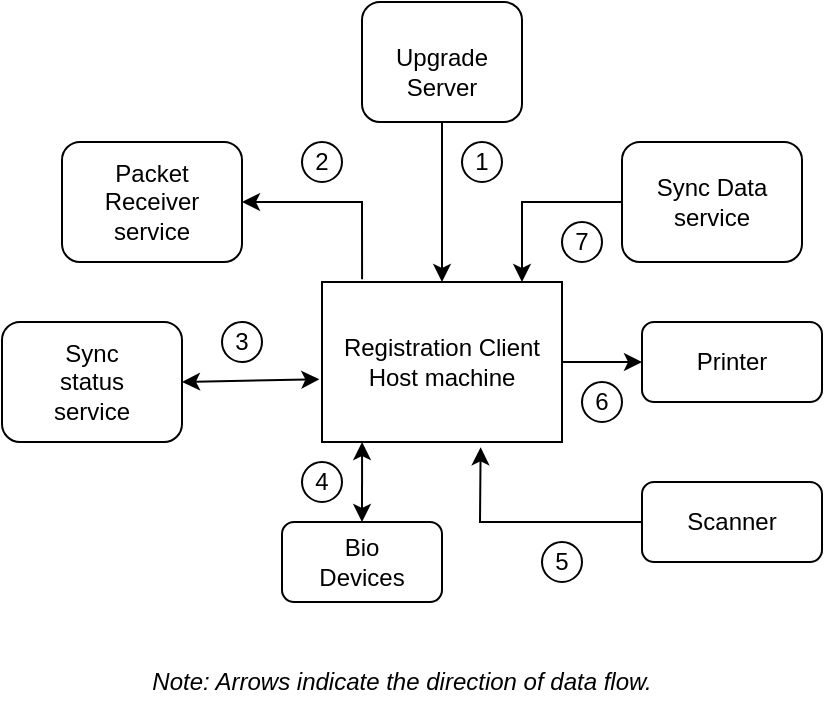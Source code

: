 <mxfile version="16.1.2" type="github">
  <diagram id="FbCz-99TUoPsWs1l7Iq8" name="Page-1">
    <mxGraphModel dx="521" dy="291" grid="1" gridSize="10" guides="1" tooltips="1" connect="1" arrows="1" fold="1" page="1" pageScale="1" pageWidth="1654" pageHeight="1169" math="0" shadow="0">
      <root>
        <mxCell id="0" />
        <mxCell id="1" parent="0" />
        <mxCell id="r5tmV8ey6qAMsWX5Qt3--1" value="" style="rounded=0;whiteSpace=wrap;html=1;" vertex="1" parent="1">
          <mxGeometry x="320" y="160" width="120" height="80" as="geometry" />
        </mxCell>
        <mxCell id="r5tmV8ey6qAMsWX5Qt3--2" value="Registration Client Host machine" style="text;html=1;strokeColor=none;fillColor=none;align=center;verticalAlign=middle;whiteSpace=wrap;rounded=0;" vertex="1" parent="1">
          <mxGeometry x="320" y="180" width="120" height="40" as="geometry" />
        </mxCell>
        <mxCell id="r5tmV8ey6qAMsWX5Qt3--4" value="" style="rounded=1;whiteSpace=wrap;html=1;" vertex="1" parent="1">
          <mxGeometry x="340" y="20" width="80" height="60" as="geometry" />
        </mxCell>
        <mxCell id="r5tmV8ey6qAMsWX5Qt3--5" value="Upgrade Server" style="text;html=1;strokeColor=none;fillColor=none;align=center;verticalAlign=middle;whiteSpace=wrap;rounded=0;" vertex="1" parent="1">
          <mxGeometry x="350" y="40" width="60" height="30" as="geometry" />
        </mxCell>
        <mxCell id="r5tmV8ey6qAMsWX5Qt3--10" style="edgeStyle=orthogonalEdgeStyle;rounded=0;orthogonalLoop=1;jettySize=auto;html=1;exitX=1;exitY=0.5;exitDx=0;exitDy=0;" edge="1" parent="1" source="r5tmV8ey6qAMsWX5Qt3--7">
          <mxGeometry relative="1" as="geometry">
            <mxPoint x="280" y="120" as="targetPoint" />
          </mxGeometry>
        </mxCell>
        <mxCell id="r5tmV8ey6qAMsWX5Qt3--7" value="" style="rounded=1;whiteSpace=wrap;html=1;" vertex="1" parent="1">
          <mxGeometry x="190" y="90" width="90" height="60" as="geometry" />
        </mxCell>
        <mxCell id="r5tmV8ey6qAMsWX5Qt3--8" value="Packet Receiver service" style="text;html=1;strokeColor=none;fillColor=none;align=center;verticalAlign=middle;whiteSpace=wrap;rounded=0;" vertex="1" parent="1">
          <mxGeometry x="205" y="105" width="60" height="30" as="geometry" />
        </mxCell>
        <mxCell id="r5tmV8ey6qAMsWX5Qt3--12" value="" style="rounded=1;whiteSpace=wrap;html=1;" vertex="1" parent="1">
          <mxGeometry x="470" y="90" width="90" height="60" as="geometry" />
        </mxCell>
        <mxCell id="r5tmV8ey6qAMsWX5Qt3--13" value="Sync Data service" style="text;html=1;strokeColor=none;fillColor=none;align=center;verticalAlign=middle;whiteSpace=wrap;rounded=0;" vertex="1" parent="1">
          <mxGeometry x="485" y="105" width="60" height="30" as="geometry" />
        </mxCell>
        <mxCell id="r5tmV8ey6qAMsWX5Qt3--15" value="" style="rounded=1;whiteSpace=wrap;html=1;" vertex="1" parent="1">
          <mxGeometry x="160" y="180" width="90" height="60" as="geometry" />
        </mxCell>
        <mxCell id="r5tmV8ey6qAMsWX5Qt3--16" value="Sync status service" style="text;html=1;strokeColor=none;fillColor=none;align=center;verticalAlign=middle;whiteSpace=wrap;rounded=0;" vertex="1" parent="1">
          <mxGeometry x="175" y="195" width="60" height="30" as="geometry" />
        </mxCell>
        <mxCell id="r5tmV8ey6qAMsWX5Qt3--18" value="" style="rounded=1;whiteSpace=wrap;html=1;" vertex="1" parent="1">
          <mxGeometry x="480" y="180" width="90" height="40" as="geometry" />
        </mxCell>
        <mxCell id="r5tmV8ey6qAMsWX5Qt3--19" value="Printer" style="text;html=1;strokeColor=none;fillColor=none;align=center;verticalAlign=middle;whiteSpace=wrap;rounded=0;" vertex="1" parent="1">
          <mxGeometry x="495" y="185" width="60" height="30" as="geometry" />
        </mxCell>
        <mxCell id="r5tmV8ey6qAMsWX5Qt3--21" value="" style="rounded=1;whiteSpace=wrap;html=1;" vertex="1" parent="1">
          <mxGeometry x="480" y="260" width="90" height="40" as="geometry" />
        </mxCell>
        <mxCell id="r5tmV8ey6qAMsWX5Qt3--22" value="Scanner" style="text;html=1;strokeColor=none;fillColor=none;align=center;verticalAlign=middle;whiteSpace=wrap;rounded=0;" vertex="1" parent="1">
          <mxGeometry x="495" y="270" width="60" height="20" as="geometry" />
        </mxCell>
        <mxCell id="r5tmV8ey6qAMsWX5Qt3--30" value="" style="rounded=1;whiteSpace=wrap;html=1;" vertex="1" parent="1">
          <mxGeometry x="300" y="280" width="80" height="40" as="geometry" />
        </mxCell>
        <mxCell id="r5tmV8ey6qAMsWX5Qt3--31" value="Bio Devices" style="text;html=1;strokeColor=none;fillColor=none;align=center;verticalAlign=middle;whiteSpace=wrap;rounded=0;" vertex="1" parent="1">
          <mxGeometry x="310" y="290" width="60" height="20" as="geometry" />
        </mxCell>
        <mxCell id="iMHlm_YICNOhei6RdtxX-1" value="" style="endArrow=classic;html=1;rounded=0;exitX=0.5;exitY=1;exitDx=0;exitDy=0;entryX=0.5;entryY=0;entryDx=0;entryDy=0;" edge="1" parent="1" source="r5tmV8ey6qAMsWX5Qt3--4" target="r5tmV8ey6qAMsWX5Qt3--1">
          <mxGeometry width="50" height="50" relative="1" as="geometry">
            <mxPoint x="380" y="270" as="sourcePoint" />
            <mxPoint x="430" y="220" as="targetPoint" />
          </mxGeometry>
        </mxCell>
        <mxCell id="iMHlm_YICNOhei6RdtxX-3" value="" style="endArrow=classic;html=1;rounded=0;exitX=0;exitY=0.5;exitDx=0;exitDy=0;" edge="1" parent="1" source="r5tmV8ey6qAMsWX5Qt3--12">
          <mxGeometry width="50" height="50" relative="1" as="geometry">
            <mxPoint x="420" y="120" as="sourcePoint" />
            <mxPoint x="420" y="160" as="targetPoint" />
            <Array as="points">
              <mxPoint x="420" y="120" />
            </Array>
          </mxGeometry>
        </mxCell>
        <mxCell id="iMHlm_YICNOhei6RdtxX-6" value="" style="endArrow=classic;html=1;rounded=0;exitX=1;exitY=0.5;exitDx=0;exitDy=0;" edge="1" parent="1" source="r5tmV8ey6qAMsWX5Qt3--1" target="r5tmV8ey6qAMsWX5Qt3--18">
          <mxGeometry width="50" height="50" relative="1" as="geometry">
            <mxPoint x="380" y="270" as="sourcePoint" />
            <mxPoint x="430" y="220" as="targetPoint" />
          </mxGeometry>
        </mxCell>
        <mxCell id="iMHlm_YICNOhei6RdtxX-7" value="" style="endArrow=classic;html=1;rounded=0;exitX=0;exitY=0.5;exitDx=0;exitDy=0;entryX=0.661;entryY=1.033;entryDx=0;entryDy=0;entryPerimeter=0;" edge="1" parent="1" source="r5tmV8ey6qAMsWX5Qt3--21" target="r5tmV8ey6qAMsWX5Qt3--1">
          <mxGeometry width="50" height="50" relative="1" as="geometry">
            <mxPoint x="380" y="270" as="sourcePoint" />
            <mxPoint x="390" y="260" as="targetPoint" />
            <Array as="points">
              <mxPoint x="399" y="280" />
            </Array>
          </mxGeometry>
        </mxCell>
        <mxCell id="iMHlm_YICNOhei6RdtxX-8" value="" style="endArrow=classic;startArrow=classic;html=1;rounded=0;entryX=0.167;entryY=1;entryDx=0;entryDy=0;entryPerimeter=0;" edge="1" parent="1" target="r5tmV8ey6qAMsWX5Qt3--1">
          <mxGeometry width="50" height="50" relative="1" as="geometry">
            <mxPoint x="340" y="280" as="sourcePoint" />
            <mxPoint x="390" y="230" as="targetPoint" />
          </mxGeometry>
        </mxCell>
        <mxCell id="iMHlm_YICNOhei6RdtxX-9" value="" style="endArrow=classic;html=1;rounded=0;entryX=1;entryY=0.5;entryDx=0;entryDy=0;exitX=0.167;exitY=-0.017;exitDx=0;exitDy=0;exitPerimeter=0;" edge="1" parent="1" source="r5tmV8ey6qAMsWX5Qt3--1" target="r5tmV8ey6qAMsWX5Qt3--7">
          <mxGeometry width="50" height="50" relative="1" as="geometry">
            <mxPoint x="340" y="150" as="sourcePoint" />
            <mxPoint x="290" y="120" as="targetPoint" />
            <Array as="points">
              <mxPoint x="340" y="120" />
            </Array>
          </mxGeometry>
        </mxCell>
        <mxCell id="iMHlm_YICNOhei6RdtxX-16" value="" style="endArrow=classic;startArrow=classic;html=1;rounded=0;exitX=1;exitY=0.5;exitDx=0;exitDy=0;entryX=-0.011;entryY=0.608;entryDx=0;entryDy=0;entryPerimeter=0;" edge="1" parent="1" source="r5tmV8ey6qAMsWX5Qt3--15" target="r5tmV8ey6qAMsWX5Qt3--1">
          <mxGeometry width="50" height="50" relative="1" as="geometry">
            <mxPoint x="380" y="170" as="sourcePoint" />
            <mxPoint x="430" y="120" as="targetPoint" />
          </mxGeometry>
        </mxCell>
        <mxCell id="iMHlm_YICNOhei6RdtxX-22" value="1" style="ellipse;whiteSpace=wrap;html=1;aspect=fixed;" vertex="1" parent="1">
          <mxGeometry x="390" y="90" width="20" height="20" as="geometry" />
        </mxCell>
        <mxCell id="iMHlm_YICNOhei6RdtxX-23" value="7" style="ellipse;whiteSpace=wrap;html=1;aspect=fixed;" vertex="1" parent="1">
          <mxGeometry x="440" y="130" width="20" height="20" as="geometry" />
        </mxCell>
        <mxCell id="iMHlm_YICNOhei6RdtxX-24" value="5" style="ellipse;whiteSpace=wrap;html=1;aspect=fixed;" vertex="1" parent="1">
          <mxGeometry x="430" y="290" width="20" height="20" as="geometry" />
        </mxCell>
        <mxCell id="iMHlm_YICNOhei6RdtxX-25" value="6" style="ellipse;whiteSpace=wrap;html=1;aspect=fixed;" vertex="1" parent="1">
          <mxGeometry x="450" y="210" width="20" height="20" as="geometry" />
        </mxCell>
        <mxCell id="iMHlm_YICNOhei6RdtxX-26" value="2" style="ellipse;whiteSpace=wrap;html=1;aspect=fixed;" vertex="1" parent="1">
          <mxGeometry x="310" y="90" width="20" height="20" as="geometry" />
        </mxCell>
        <mxCell id="iMHlm_YICNOhei6RdtxX-27" value="3" style="ellipse;whiteSpace=wrap;html=1;aspect=fixed;" vertex="1" parent="1">
          <mxGeometry x="270" y="180" width="20" height="20" as="geometry" />
        </mxCell>
        <mxCell id="iMHlm_YICNOhei6RdtxX-28" value="4" style="ellipse;whiteSpace=wrap;html=1;aspect=fixed;" vertex="1" parent="1">
          <mxGeometry x="310" y="250" width="20" height="20" as="geometry" />
        </mxCell>
        <mxCell id="iMHlm_YICNOhei6RdtxX-37" value="&lt;i&gt;Note: Arrows indicate the direction of data flow.&lt;/i&gt;" style="text;html=1;strokeColor=none;fillColor=none;align=center;verticalAlign=middle;whiteSpace=wrap;rounded=0;" vertex="1" parent="1">
          <mxGeometry x="165" y="340" width="390" height="40" as="geometry" />
        </mxCell>
      </root>
    </mxGraphModel>
  </diagram>
</mxfile>

